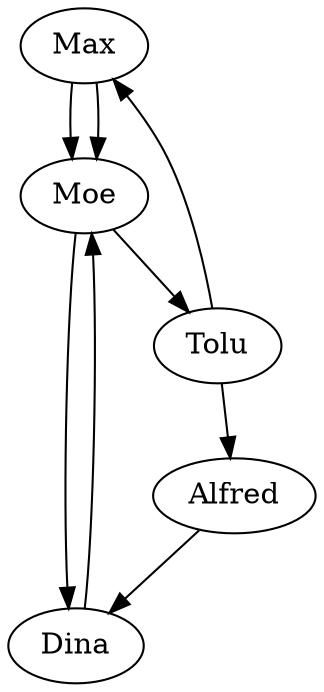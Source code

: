 digraph G {
	Max -> Moe -> Dina;
	Moe -> Tolu -> Alfred;
	Tolu -> Max -> Moe;
	Dina -> Moe;
	Alfred -> Dina;
}
